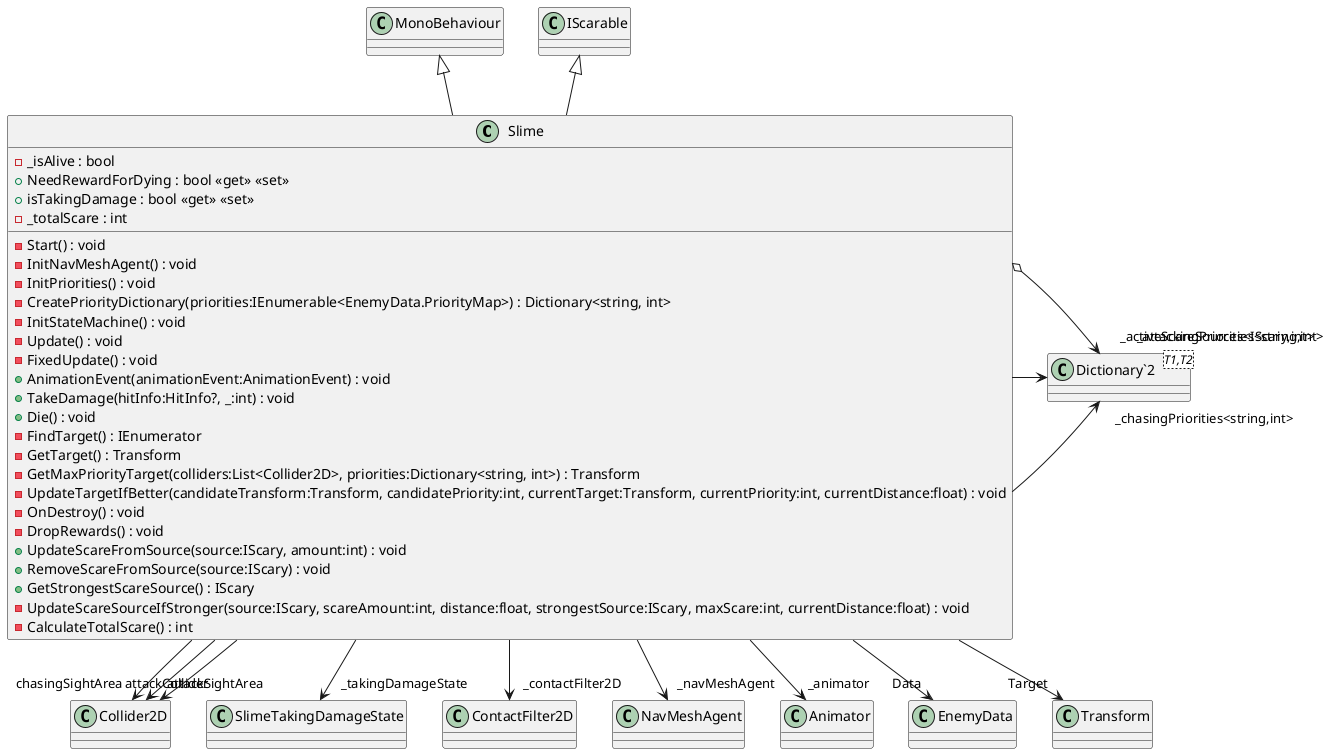 @startuml
class Slime {
    - _isAlive : bool
    + NeedRewardForDying : bool <<get>> <<set>>
    + isTakingDamage : bool <<get>> <<set>>
    - _totalScare : int
    - Start() : void
    - InitNavMeshAgent() : void
    - InitPriorities() : void
    - CreatePriorityDictionary(priorities:IEnumerable<EnemyData.PriorityMap>) : Dictionary<string, int>
    - InitStateMachine() : void
    - Update() : void
    - FixedUpdate() : void
    + AnimationEvent(animationEvent:AnimationEvent) : void
    + TakeDamage(hitInfo:HitInfo?, _:int) : void
    + Die() : void
    - FindTarget() : IEnumerator
    - GetTarget() : Transform
    - GetMaxPriorityTarget(colliders:List<Collider2D>, priorities:Dictionary<string, int>) : Transform
    - UpdateTargetIfBetter(candidateTransform:Transform, candidatePriority:int, currentTarget:Transform, currentPriority:int, currentDistance:float) : void
    - OnDestroy() : void
    - DropRewards() : void
    + UpdateScareFromSource(source:IScary, amount:int) : void
    + RemoveScareFromSource(source:IScary) : void
    + GetStrongestScareSource() : IScary
    - UpdateScareSourceIfStronger(source:IScary, scareAmount:int, distance:float, strongestSource:IScary, maxScare:int, currentDistance:float) : void
    - CalculateTotalScare() : int
}
class "Dictionary`2"<T1,T2> {
}
MonoBehaviour <|-- Slime
IScarable <|-- Slime
Slime --> "chasingSightArea" Collider2D
Slime --> "attackSightArea" Collider2D
Slime --> "attackCollider" Collider2D
Slime --> "_chasingPriorities<string,int>" "Dictionary`2"
Slime --> "_attackingPriorities<string,int>" "Dictionary`2"
Slime --> "_takingDamageState" SlimeTakingDamageState
Slime --> "_contactFilter2D" ContactFilter2D
Slime --> "_navMeshAgent" NavMeshAgent
Slime --> "_animator" Animator
Slime --> "Data" EnemyData
Slime --> "Target" Transform
Slime o-> "_activeScareSources<IScary,int>" "Dictionary`2"
@enduml
